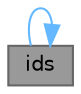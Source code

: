 digraph "ids"
{
 // INTERACTIVE_SVG=YES
 // LATEX_PDF_SIZE
  bgcolor="transparent";
  edge [fontname=Helvetica,fontsize=10,labelfontname=Helvetica,labelfontsize=10];
  node [fontname=Helvetica,fontsize=10,shape=box,height=0.2,width=0.4];
  rankdir="LR";
  Node1 [label="ids",height=0.2,width=0.4,color="gray40", fillcolor="grey60", style="filled", fontcolor="black",tooltip="Build a set of tradeIds."];
  Node1 -> Node1 [color="steelblue1",style="solid"];
}
